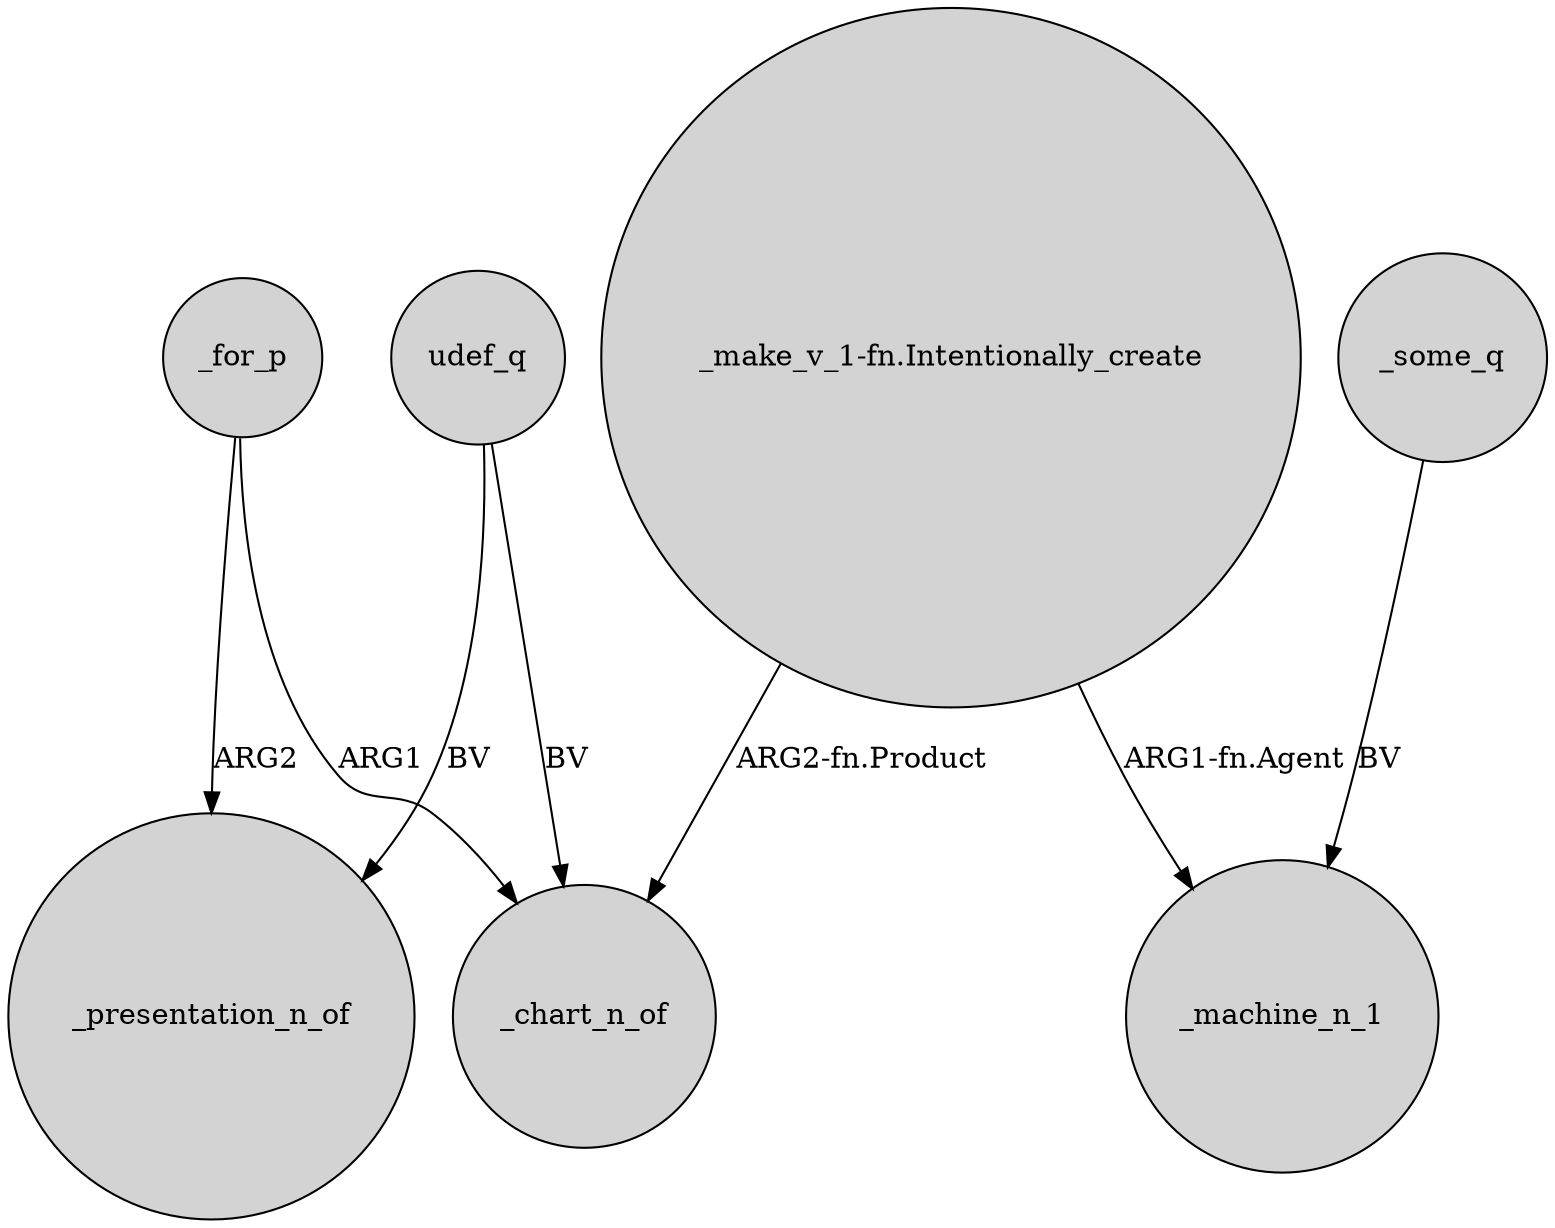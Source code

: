digraph {
	node [shape=circle style=filled]
	udef_q -> _chart_n_of [label=BV]
	_for_p -> _chart_n_of [label=ARG1]
	"_make_v_1-fn.Intentionally_create" -> _chart_n_of [label="ARG2-fn.Product"]
	udef_q -> _presentation_n_of [label=BV]
	"_make_v_1-fn.Intentionally_create" -> _machine_n_1 [label="ARG1-fn.Agent"]
	_some_q -> _machine_n_1 [label=BV]
	_for_p -> _presentation_n_of [label=ARG2]
}
